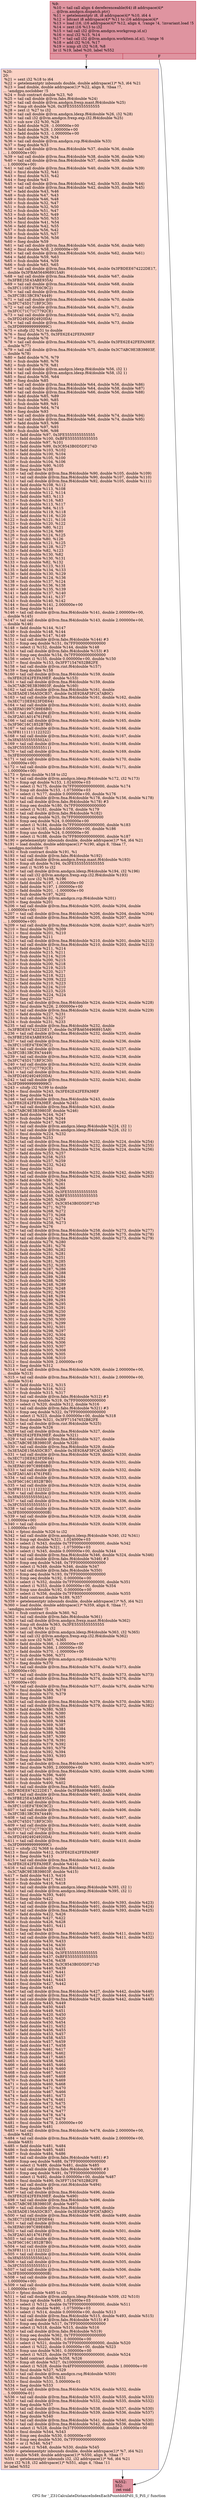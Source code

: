 digraph "CFG for '_Z31CalculateDistanceIndexEachPointdddPdS_S_PiS_i' function" {
	label="CFG for '_Z31CalculateDistanceIndexEachPointdddPdS_S_PiS_i' function";

	Node0x4e2da20 [shape=record,color="#b70d28ff", style=filled, fillcolor="#b70d2870",label="{%9:\l  %10 = tail call align 4 dereferenceable(64) i8 addrspace(4)*\l... @llvm.amdgcn.dispatch.ptr()\l  %11 = getelementptr i8, i8 addrspace(4)* %10, i64 4\l  %12 = bitcast i8 addrspace(4)* %11 to i16 addrspace(4)*\l  %13 = load i16, i16 addrspace(4)* %12, align 4, !range !4, !invariant.load !5\l  %14 = zext i16 %13 to i32\l  %15 = tail call i32 @llvm.amdgcn.workgroup.id.x()\l  %16 = mul i32 %15, %14\l  %17 = tail call i32 @llvm.amdgcn.workitem.id.x(), !range !6\l  %18 = add i32 %16, %17\l  %19 = icmp slt i32 %18, %8\l  br i1 %19, label %20, label %552\l|{<s0>T|<s1>F}}"];
	Node0x4e2da20:s0 -> Node0x4e304e0;
	Node0x4e2da20:s1 -> Node0x4e30570;
	Node0x4e304e0 [shape=record,color="#3d50c3ff", style=filled, fillcolor="#f59c7d70",label="{%20:\l20:                                               \l  %21 = sext i32 %18 to i64\l  %22 = getelementptr inbounds double, double addrspace(1)* %3, i64 %21\l  %23 = load double, double addrspace(1)* %22, align 8, !tbaa !7,\l... !amdgpu.noclobber !5\l  %24 = fsub contract double %23, %0\l  %25 = tail call double @llvm.fabs.f64(double %24)\l  %26 = tail call double @llvm.amdgcn.frexp.mant.f64(double %25)\l  %27 = fcmp olt double %26, 0x3FE5555555555555\l  %28 = zext i1 %27 to i32\l  %29 = tail call double @llvm.amdgcn.ldexp.f64(double %26, i32 %28)\l  %30 = tail call i32 @llvm.amdgcn.frexp.exp.i32.f64(double %25)\l  %31 = sub nsw i32 %30, %28\l  %32 = fadd double %29, -1.000000e+00\l  %33 = fadd double %29, 1.000000e+00\l  %34 = fadd double %33, -1.000000e+00\l  %35 = fsub double %29, %34\l  %36 = tail call double @llvm.amdgcn.rcp.f64(double %33)\l  %37 = fneg double %33\l  %38 = tail call double @llvm.fma.f64(double %37, double %36, double\l... 1.000000e+00)\l  %39 = tail call double @llvm.fma.f64(double %38, double %36, double %36)\l  %40 = tail call double @llvm.fma.f64(double %37, double %39, double\l... 1.000000e+00)\l  %41 = tail call double @llvm.fma.f64(double %40, double %39, double %39)\l  %42 = fmul double %32, %41\l  %43 = fmul double %33, %42\l  %44 = fneg double %43\l  %45 = tail call double @llvm.fma.f64(double %42, double %33, double %44)\l  %46 = tail call double @llvm.fma.f64(double %42, double %35, double %45)\l  %47 = fadd double %43, %46\l  %48 = fsub double %47, %43\l  %49 = fsub double %46, %48\l  %50 = fsub double %32, %47\l  %51 = fsub double %32, %50\l  %52 = fsub double %51, %47\l  %53 = fsub double %52, %49\l  %54 = fadd double %50, %53\l  %55 = fmul double %41, %54\l  %56 = fadd double %42, %55\l  %57 = fsub double %56, %42\l  %58 = fsub double %55, %57\l  %59 = fmul double %56, %56\l  %60 = fneg double %59\l  %61 = tail call double @llvm.fma.f64(double %56, double %56, double %60)\l  %62 = fmul double %58, 2.000000e+00\l  %63 = tail call double @llvm.fma.f64(double %56, double %62, double %61)\l  %64 = fadd double %59, %63\l  %65 = fsub double %64, %59\l  %66 = fsub double %63, %65\l  %67 = tail call double @llvm.fma.f64(double %64, double 0x3FBDEE674222DE17,\l... double 0x3FBA6564968915A9)\l  %68 = tail call double @llvm.fma.f64(double %64, double %67, double\l... 0x3FBE25E43ABE935A)\l  %69 = tail call double @llvm.fma.f64(double %64, double %68, double\l... 0x3FC110EF47E6C9C2)\l  %70 = tail call double @llvm.fma.f64(double %64, double %69, double\l... 0x3FC3B13BCFA74449)\l  %71 = tail call double @llvm.fma.f64(double %64, double %70, double\l... 0x3FC745D171BF3C30)\l  %72 = tail call double @llvm.fma.f64(double %64, double %71, double\l... 0x3FCC71C71C7792CE)\l  %73 = tail call double @llvm.fma.f64(double %64, double %72, double\l... 0x3FD24924924920DA)\l  %74 = tail call double @llvm.fma.f64(double %64, double %73, double\l... 0x3FD999999999999C)\l  %75 = sitofp i32 %31 to double\l  %76 = fmul double %75, 0x3FE62E42FEFA39EF\l  %77 = fneg double %76\l  %78 = tail call double @llvm.fma.f64(double %75, double 0x3FE62E42FEFA39EF,\l... double %77)\l  %79 = tail call double @llvm.fma.f64(double %75, double 0x3C7ABC9E3B39803F,\l... double %78)\l  %80 = fadd double %76, %79\l  %81 = fsub double %80, %76\l  %82 = fsub double %79, %81\l  %83 = tail call double @llvm.amdgcn.ldexp.f64(double %56, i32 1)\l  %84 = tail call double @llvm.amdgcn.ldexp.f64(double %58, i32 1)\l  %85 = fmul double %56, %64\l  %86 = fneg double %85\l  %87 = tail call double @llvm.fma.f64(double %64, double %56, double %86)\l  %88 = tail call double @llvm.fma.f64(double %64, double %58, double %87)\l  %89 = tail call double @llvm.fma.f64(double %66, double %56, double %88)\l  %90 = fadd double %85, %89\l  %91 = fsub double %90, %85\l  %92 = fsub double %89, %91\l  %93 = fmul double %64, %74\l  %94 = fneg double %93\l  %95 = tail call double @llvm.fma.f64(double %64, double %74, double %94)\l  %96 = tail call double @llvm.fma.f64(double %66, double %74, double %95)\l  %97 = fadd double %93, %96\l  %98 = fsub double %97, %93\l  %99 = fsub double %96, %98\l  %100 = fadd double %97, 0x3FE5555555555555\l  %101 = fadd double %100, 0xBFE5555555555555\l  %102 = fsub double %97, %101\l  %103 = fadd double %99, 0x3C8543B0D5DF274D\l  %104 = fadd double %103, %102\l  %105 = fadd double %100, %104\l  %106 = fsub double %105, %100\l  %107 = fsub double %104, %106\l  %108 = fmul double %90, %105\l  %109 = fneg double %108\l  %110 = tail call double @llvm.fma.f64(double %90, double %105, double %109)\l  %111 = tail call double @llvm.fma.f64(double %90, double %107, double %110)\l  %112 = tail call double @llvm.fma.f64(double %92, double %105, double %111)\l  %113 = fadd double %108, %112\l  %114 = fsub double %113, %108\l  %115 = fsub double %112, %114\l  %116 = fadd double %83, %113\l  %117 = fsub double %116, %83\l  %118 = fsub double %113, %117\l  %119 = fadd double %84, %115\l  %120 = fadd double %119, %118\l  %121 = fadd double %116, %120\l  %122 = fsub double %121, %116\l  %123 = fsub double %120, %122\l  %124 = fadd double %80, %121\l  %125 = fsub double %124, %80\l  %126 = fsub double %124, %125\l  %127 = fsub double %80, %126\l  %128 = fsub double %121, %125\l  %129 = fadd double %128, %127\l  %130 = fadd double %82, %123\l  %131 = fsub double %130, %82\l  %132 = fsub double %130, %131\l  %133 = fsub double %82, %132\l  %134 = fsub double %123, %131\l  %135 = fadd double %134, %133\l  %136 = fadd double %130, %129\l  %137 = fadd double %124, %136\l  %138 = fsub double %137, %124\l  %139 = fsub double %136, %138\l  %140 = fadd double %135, %139\l  %141 = fadd double %137, %140\l  %142 = fsub double %141, %137\l  %143 = fsub double %140, %142\l  %144 = fmul double %141, 2.000000e+00\l  %145 = fneg double %144\l  %146 = tail call double @llvm.fma.f64(double %141, double 2.000000e+00,\l... double %145)\l  %147 = tail call double @llvm.fma.f64(double %143, double 2.000000e+00,\l... double %146)\l  %148 = fadd double %144, %147\l  %149 = fsub double %148, %144\l  %150 = fsub double %147, %149\l  %151 = tail call double @llvm.fabs.f64(double %144) #3\l  %152 = fcmp oeq double %151, 0x7FF0000000000000\l  %153 = select i1 %152, double %144, double %148\l  %154 = tail call double @llvm.fabs.f64(double %153) #3\l  %155 = fcmp oeq double %154, 0x7FF0000000000000\l  %156 = select i1 %155, double 0.000000e+00, double %150\l  %157 = fmul double %153, 0x3FF71547652B82FE\l  %158 = tail call double @llvm.rint.f64(double %157)\l  %159 = fneg double %158\l  %160 = tail call double @llvm.fma.f64(double %159, double\l... 0x3FE62E42FEFA39EF, double %153)\l  %161 = tail call double @llvm.fma.f64(double %159, double\l... 0x3C7ABC9E3B39803F, double %160)\l  %162 = tail call double @llvm.fma.f64(double %161, double\l... 0x3E5ADE156A5DCB37, double 0x3E928AF3FCA7AB0C)\l  %163 = tail call double @llvm.fma.f64(double %161, double %162, double\l... 0x3EC71DEE623FDE64)\l  %164 = tail call double @llvm.fma.f64(double %161, double %163, double\l... 0x3EFA01997C89E6B0)\l  %165 = tail call double @llvm.fma.f64(double %161, double %164, double\l... 0x3F2A01A014761F6E)\l  %166 = tail call double @llvm.fma.f64(double %161, double %165, double\l... 0x3F56C16C1852B7B0)\l  %167 = tail call double @llvm.fma.f64(double %161, double %166, double\l... 0x3F81111111122322)\l  %168 = tail call double @llvm.fma.f64(double %161, double %167, double\l... 0x3FA55555555502A1)\l  %169 = tail call double @llvm.fma.f64(double %161, double %168, double\l... 0x3FC5555555555511)\l  %170 = tail call double @llvm.fma.f64(double %161, double %169, double\l... 0x3FE000000000000B)\l  %171 = tail call double @llvm.fma.f64(double %161, double %170, double\l... 1.000000e+00)\l  %172 = tail call double @llvm.fma.f64(double %161, double %171, double\l... 1.000000e+00)\l  %173 = fptosi double %158 to i32\l  %174 = tail call double @llvm.amdgcn.ldexp.f64(double %172, i32 %173)\l  %175 = fcmp ogt double %153, 1.024000e+03\l  %176 = select i1 %175, double 0x7FF0000000000000, double %174\l  %177 = fcmp olt double %153, -1.075000e+03\l  %178 = select i1 %177, double 0.000000e+00, double %176\l  %179 = tail call double @llvm.fma.f64(double %178, double %156, double %178)\l  %180 = tail call double @llvm.fabs.f64(double %178) #3\l  %181 = fcmp oeq double %180, 0x7FF0000000000000\l  %182 = select i1 %181, double %178, double %179\l  %183 = tail call double @llvm.fabs.f64(double %182)\l  %184 = fcmp oeq double %25, 0x7FF0000000000000\l  %185 = fcmp oeq double %24, 0.000000e+00\l  %186 = select i1 %184, double 0x7FF0000000000000, double %183\l  %187 = select i1 %185, double 0.000000e+00, double %186\l  %188 = fcmp uno double %24, 0.000000e+00\l  %189 = select i1 %188, double 0x7FF8000000000000, double %187\l  %190 = getelementptr inbounds double, double addrspace(1)* %4, i64 %21\l  %191 = load double, double addrspace(1)* %190, align 8, !tbaa !7,\l... !amdgpu.noclobber !5\l  %192 = fsub contract double %191, %1\l  %193 = tail call double @llvm.fabs.f64(double %192)\l  %194 = tail call double @llvm.amdgcn.frexp.mant.f64(double %193)\l  %195 = fcmp olt double %194, 0x3FE5555555555555\l  %196 = zext i1 %195 to i32\l  %197 = tail call double @llvm.amdgcn.ldexp.f64(double %194, i32 %196)\l  %198 = tail call i32 @llvm.amdgcn.frexp.exp.i32.f64(double %193)\l  %199 = sub nsw i32 %198, %196\l  %200 = fadd double %197, -1.000000e+00\l  %201 = fadd double %197, 1.000000e+00\l  %202 = fadd double %201, -1.000000e+00\l  %203 = fsub double %197, %202\l  %204 = tail call double @llvm.amdgcn.rcp.f64(double %201)\l  %205 = fneg double %201\l  %206 = tail call double @llvm.fma.f64(double %205, double %204, double\l... 1.000000e+00)\l  %207 = tail call double @llvm.fma.f64(double %206, double %204, double %204)\l  %208 = tail call double @llvm.fma.f64(double %205, double %207, double\l... 1.000000e+00)\l  %209 = tail call double @llvm.fma.f64(double %208, double %207, double %207)\l  %210 = fmul double %200, %209\l  %211 = fmul double %201, %210\l  %212 = fneg double %211\l  %213 = tail call double @llvm.fma.f64(double %210, double %201, double %212)\l  %214 = tail call double @llvm.fma.f64(double %210, double %203, double %213)\l  %215 = fadd double %211, %214\l  %216 = fsub double %215, %211\l  %217 = fsub double %214, %216\l  %218 = fsub double %200, %215\l  %219 = fsub double %200, %218\l  %220 = fsub double %219, %215\l  %221 = fsub double %220, %217\l  %222 = fadd double %218, %221\l  %223 = fmul double %209, %222\l  %224 = fadd double %210, %223\l  %225 = fsub double %224, %210\l  %226 = fsub double %223, %225\l  %227 = fmul double %224, %224\l  %228 = fneg double %227\l  %229 = tail call double @llvm.fma.f64(double %224, double %224, double %228)\l  %230 = fmul double %226, 2.000000e+00\l  %231 = tail call double @llvm.fma.f64(double %224, double %230, double %229)\l  %232 = fadd double %227, %231\l  %233 = fsub double %232, %227\l  %234 = fsub double %231, %233\l  %235 = tail call double @llvm.fma.f64(double %232, double\l... 0x3FBDEE674222DE17, double 0x3FBA6564968915A9)\l  %236 = tail call double @llvm.fma.f64(double %232, double %235, double\l... 0x3FBE25E43ABE935A)\l  %237 = tail call double @llvm.fma.f64(double %232, double %236, double\l... 0x3FC110EF47E6C9C2)\l  %238 = tail call double @llvm.fma.f64(double %232, double %237, double\l... 0x3FC3B13BCFA74449)\l  %239 = tail call double @llvm.fma.f64(double %232, double %238, double\l... 0x3FC745D171BF3C30)\l  %240 = tail call double @llvm.fma.f64(double %232, double %239, double\l... 0x3FCC71C71C7792CE)\l  %241 = tail call double @llvm.fma.f64(double %232, double %240, double\l... 0x3FD24924924920DA)\l  %242 = tail call double @llvm.fma.f64(double %232, double %241, double\l... 0x3FD999999999999C)\l  %243 = sitofp i32 %199 to double\l  %244 = fmul double %243, 0x3FE62E42FEFA39EF\l  %245 = fneg double %244\l  %246 = tail call double @llvm.fma.f64(double %243, double\l... 0x3FE62E42FEFA39EF, double %245)\l  %247 = tail call double @llvm.fma.f64(double %243, double\l... 0x3C7ABC9E3B39803F, double %246)\l  %248 = fadd double %244, %247\l  %249 = fsub double %248, %244\l  %250 = fsub double %247, %249\l  %251 = tail call double @llvm.amdgcn.ldexp.f64(double %224, i32 1)\l  %252 = tail call double @llvm.amdgcn.ldexp.f64(double %226, i32 1)\l  %253 = fmul double %224, %232\l  %254 = fneg double %253\l  %255 = tail call double @llvm.fma.f64(double %232, double %224, double %254)\l  %256 = tail call double @llvm.fma.f64(double %232, double %226, double %255)\l  %257 = tail call double @llvm.fma.f64(double %234, double %224, double %256)\l  %258 = fadd double %253, %257\l  %259 = fsub double %258, %253\l  %260 = fsub double %257, %259\l  %261 = fmul double %232, %242\l  %262 = fneg double %261\l  %263 = tail call double @llvm.fma.f64(double %232, double %242, double %262)\l  %264 = tail call double @llvm.fma.f64(double %234, double %242, double %263)\l  %265 = fadd double %261, %264\l  %266 = fsub double %265, %261\l  %267 = fsub double %264, %266\l  %268 = fadd double %265, 0x3FE5555555555555\l  %269 = fadd double %268, 0xBFE5555555555555\l  %270 = fsub double %265, %269\l  %271 = fadd double %267, 0x3C8543B0D5DF274D\l  %272 = fadd double %271, %270\l  %273 = fadd double %268, %272\l  %274 = fsub double %273, %268\l  %275 = fsub double %272, %274\l  %276 = fmul double %258, %273\l  %277 = fneg double %276\l  %278 = tail call double @llvm.fma.f64(double %258, double %273, double %277)\l  %279 = tail call double @llvm.fma.f64(double %258, double %275, double %278)\l  %280 = tail call double @llvm.fma.f64(double %260, double %273, double %279)\l  %281 = fadd double %276, %280\l  %282 = fsub double %281, %276\l  %283 = fsub double %280, %282\l  %284 = fadd double %251, %281\l  %285 = fsub double %284, %251\l  %286 = fsub double %281, %285\l  %287 = fadd double %252, %283\l  %288 = fadd double %287, %286\l  %289 = fadd double %284, %288\l  %290 = fsub double %289, %284\l  %291 = fsub double %288, %290\l  %292 = fadd double %248, %289\l  %293 = fsub double %292, %248\l  %294 = fsub double %292, %293\l  %295 = fsub double %248, %294\l  %296 = fsub double %289, %293\l  %297 = fadd double %296, %295\l  %298 = fadd double %250, %291\l  %299 = fsub double %298, %250\l  %300 = fsub double %298, %299\l  %301 = fsub double %250, %300\l  %302 = fsub double %291, %299\l  %303 = fadd double %302, %301\l  %304 = fadd double %298, %297\l  %305 = fadd double %292, %304\l  %306 = fsub double %305, %292\l  %307 = fsub double %304, %306\l  %308 = fadd double %303, %307\l  %309 = fadd double %305, %308\l  %310 = fsub double %309, %305\l  %311 = fsub double %308, %310\l  %312 = fmul double %309, 2.000000e+00\l  %313 = fneg double %312\l  %314 = tail call double @llvm.fma.f64(double %309, double 2.000000e+00,\l... double %313)\l  %315 = tail call double @llvm.fma.f64(double %311, double 2.000000e+00,\l... double %314)\l  %316 = fadd double %312, %315\l  %317 = fsub double %316, %312\l  %318 = fsub double %315, %317\l  %319 = tail call double @llvm.fabs.f64(double %312) #3\l  %320 = fcmp oeq double %319, 0x7FF0000000000000\l  %321 = select i1 %320, double %312, double %316\l  %322 = tail call double @llvm.fabs.f64(double %321) #3\l  %323 = fcmp oeq double %322, 0x7FF0000000000000\l  %324 = select i1 %323, double 0.000000e+00, double %318\l  %325 = fmul double %321, 0x3FF71547652B82FE\l  %326 = tail call double @llvm.rint.f64(double %325)\l  %327 = fneg double %326\l  %328 = tail call double @llvm.fma.f64(double %327, double\l... 0x3FE62E42FEFA39EF, double %321)\l  %329 = tail call double @llvm.fma.f64(double %327, double\l... 0x3C7ABC9E3B39803F, double %328)\l  %330 = tail call double @llvm.fma.f64(double %329, double\l... 0x3E5ADE156A5DCB37, double 0x3E928AF3FCA7AB0C)\l  %331 = tail call double @llvm.fma.f64(double %329, double %330, double\l... 0x3EC71DEE623FDE64)\l  %332 = tail call double @llvm.fma.f64(double %329, double %331, double\l... 0x3EFA01997C89E6B0)\l  %333 = tail call double @llvm.fma.f64(double %329, double %332, double\l... 0x3F2A01A014761F6E)\l  %334 = tail call double @llvm.fma.f64(double %329, double %333, double\l... 0x3F56C16C1852B7B0)\l  %335 = tail call double @llvm.fma.f64(double %329, double %334, double\l... 0x3F81111111122322)\l  %336 = tail call double @llvm.fma.f64(double %329, double %335, double\l... 0x3FA55555555502A1)\l  %337 = tail call double @llvm.fma.f64(double %329, double %336, double\l... 0x3FC5555555555511)\l  %338 = tail call double @llvm.fma.f64(double %329, double %337, double\l... 0x3FE000000000000B)\l  %339 = tail call double @llvm.fma.f64(double %329, double %338, double\l... 1.000000e+00)\l  %340 = tail call double @llvm.fma.f64(double %329, double %339, double\l... 1.000000e+00)\l  %341 = fptosi double %326 to i32\l  %342 = tail call double @llvm.amdgcn.ldexp.f64(double %340, i32 %341)\l  %343 = fcmp ogt double %321, 1.024000e+03\l  %344 = select i1 %343, double 0x7FF0000000000000, double %342\l  %345 = fcmp olt double %321, -1.075000e+03\l  %346 = select i1 %345, double 0.000000e+00, double %344\l  %347 = tail call double @llvm.fma.f64(double %346, double %324, double %346)\l  %348 = tail call double @llvm.fabs.f64(double %346) #3\l  %349 = fcmp oeq double %348, 0x7FF0000000000000\l  %350 = select i1 %349, double %346, double %347\l  %351 = tail call double @llvm.fabs.f64(double %350)\l  %352 = fcmp oeq double %193, 0x7FF0000000000000\l  %353 = fcmp oeq double %192, 0.000000e+00\l  %354 = select i1 %352, double 0x7FF0000000000000, double %351\l  %355 = select i1 %353, double 0.000000e+00, double %354\l  %356 = fcmp uno double %192, 0.000000e+00\l  %357 = select i1 %356, double 0x7FF8000000000000, double %355\l  %358 = fadd contract double %189, %357\l  %359 = getelementptr inbounds double, double addrspace(1)* %5, i64 %21\l  %360 = load double, double addrspace(1)* %359, align 8, !tbaa !7,\l... !amdgpu.noclobber !5\l  %361 = fsub contract double %360, %2\l  %362 = tail call double @llvm.fabs.f64(double %361)\l  %363 = tail call double @llvm.amdgcn.frexp.mant.f64(double %362)\l  %364 = fcmp olt double %363, 0x3FE5555555555555\l  %365 = zext i1 %364 to i32\l  %366 = tail call double @llvm.amdgcn.ldexp.f64(double %363, i32 %365)\l  %367 = tail call i32 @llvm.amdgcn.frexp.exp.i32.f64(double %362)\l  %368 = sub nsw i32 %367, %365\l  %369 = fadd double %366, -1.000000e+00\l  %370 = fadd double %366, 1.000000e+00\l  %371 = fadd double %370, -1.000000e+00\l  %372 = fsub double %366, %371\l  %373 = tail call double @llvm.amdgcn.rcp.f64(double %370)\l  %374 = fneg double %370\l  %375 = tail call double @llvm.fma.f64(double %374, double %373, double\l... 1.000000e+00)\l  %376 = tail call double @llvm.fma.f64(double %375, double %373, double %373)\l  %377 = tail call double @llvm.fma.f64(double %374, double %376, double\l... 1.000000e+00)\l  %378 = tail call double @llvm.fma.f64(double %377, double %376, double %376)\l  %379 = fmul double %369, %378\l  %380 = fmul double %370, %379\l  %381 = fneg double %380\l  %382 = tail call double @llvm.fma.f64(double %379, double %370, double %381)\l  %383 = tail call double @llvm.fma.f64(double %379, double %372, double %382)\l  %384 = fadd double %380, %383\l  %385 = fsub double %384, %380\l  %386 = fsub double %383, %385\l  %387 = fsub double %369, %384\l  %388 = fsub double %369, %387\l  %389 = fsub double %388, %384\l  %390 = fsub double %389, %386\l  %391 = fadd double %387, %390\l  %392 = fmul double %378, %391\l  %393 = fadd double %379, %392\l  %394 = fsub double %393, %379\l  %395 = fsub double %392, %394\l  %396 = fmul double %393, %393\l  %397 = fneg double %396\l  %398 = tail call double @llvm.fma.f64(double %393, double %393, double %397)\l  %399 = fmul double %395, 2.000000e+00\l  %400 = tail call double @llvm.fma.f64(double %393, double %399, double %398)\l  %401 = fadd double %396, %400\l  %402 = fsub double %401, %396\l  %403 = fsub double %400, %402\l  %404 = tail call double @llvm.fma.f64(double %401, double\l... 0x3FBDEE674222DE17, double 0x3FBA6564968915A9)\l  %405 = tail call double @llvm.fma.f64(double %401, double %404, double\l... 0x3FBE25E43ABE935A)\l  %406 = tail call double @llvm.fma.f64(double %401, double %405, double\l... 0x3FC110EF47E6C9C2)\l  %407 = tail call double @llvm.fma.f64(double %401, double %406, double\l... 0x3FC3B13BCFA74449)\l  %408 = tail call double @llvm.fma.f64(double %401, double %407, double\l... 0x3FC745D171BF3C30)\l  %409 = tail call double @llvm.fma.f64(double %401, double %408, double\l... 0x3FCC71C71C7792CE)\l  %410 = tail call double @llvm.fma.f64(double %401, double %409, double\l... 0x3FD24924924920DA)\l  %411 = tail call double @llvm.fma.f64(double %401, double %410, double\l... 0x3FD999999999999C)\l  %412 = sitofp i32 %368 to double\l  %413 = fmul double %412, 0x3FE62E42FEFA39EF\l  %414 = fneg double %413\l  %415 = tail call double @llvm.fma.f64(double %412, double\l... 0x3FE62E42FEFA39EF, double %414)\l  %416 = tail call double @llvm.fma.f64(double %412, double\l... 0x3C7ABC9E3B39803F, double %415)\l  %417 = fadd double %413, %416\l  %418 = fsub double %417, %413\l  %419 = fsub double %416, %418\l  %420 = tail call double @llvm.amdgcn.ldexp.f64(double %393, i32 1)\l  %421 = tail call double @llvm.amdgcn.ldexp.f64(double %395, i32 1)\l  %422 = fmul double %393, %401\l  %423 = fneg double %422\l  %424 = tail call double @llvm.fma.f64(double %401, double %393, double %423)\l  %425 = tail call double @llvm.fma.f64(double %401, double %395, double %424)\l  %426 = tail call double @llvm.fma.f64(double %403, double %393, double %425)\l  %427 = fadd double %422, %426\l  %428 = fsub double %427, %422\l  %429 = fsub double %426, %428\l  %430 = fmul double %401, %411\l  %431 = fneg double %430\l  %432 = tail call double @llvm.fma.f64(double %401, double %411, double %431)\l  %433 = tail call double @llvm.fma.f64(double %403, double %411, double %432)\l  %434 = fadd double %430, %433\l  %435 = fsub double %434, %430\l  %436 = fsub double %433, %435\l  %437 = fadd double %434, 0x3FE5555555555555\l  %438 = fadd double %437, 0xBFE5555555555555\l  %439 = fsub double %434, %438\l  %440 = fadd double %436, 0x3C8543B0D5DF274D\l  %441 = fadd double %440, %439\l  %442 = fadd double %437, %441\l  %443 = fsub double %442, %437\l  %444 = fsub double %441, %443\l  %445 = fmul double %427, %442\l  %446 = fneg double %445\l  %447 = tail call double @llvm.fma.f64(double %427, double %442, double %446)\l  %448 = tail call double @llvm.fma.f64(double %427, double %444, double %447)\l  %449 = tail call double @llvm.fma.f64(double %429, double %442, double %448)\l  %450 = fadd double %445, %449\l  %451 = fsub double %450, %445\l  %452 = fsub double %449, %451\l  %453 = fadd double %420, %450\l  %454 = fsub double %453, %420\l  %455 = fsub double %450, %454\l  %456 = fadd double %421, %452\l  %457 = fadd double %456, %455\l  %458 = fadd double %453, %457\l  %459 = fsub double %458, %453\l  %460 = fsub double %457, %459\l  %461 = fadd double %417, %458\l  %462 = fsub double %461, %417\l  %463 = fsub double %461, %462\l  %464 = fsub double %417, %463\l  %465 = fsub double %458, %462\l  %466 = fadd double %465, %464\l  %467 = fadd double %419, %460\l  %468 = fsub double %467, %419\l  %469 = fsub double %467, %468\l  %470 = fsub double %419, %469\l  %471 = fsub double %460, %468\l  %472 = fadd double %471, %470\l  %473 = fadd double %467, %466\l  %474 = fadd double %461, %473\l  %475 = fsub double %474, %461\l  %476 = fsub double %473, %475\l  %477 = fadd double %472, %476\l  %478 = fadd double %474, %477\l  %479 = fsub double %478, %474\l  %480 = fsub double %477, %479\l  %481 = fmul double %478, 2.000000e+00\l  %482 = fneg double %481\l  %483 = tail call double @llvm.fma.f64(double %478, double 2.000000e+00,\l... double %482)\l  %484 = tail call double @llvm.fma.f64(double %480, double 2.000000e+00,\l... double %483)\l  %485 = fadd double %481, %484\l  %486 = fsub double %485, %481\l  %487 = fsub double %484, %486\l  %488 = tail call double @llvm.fabs.f64(double %481) #3\l  %489 = fcmp oeq double %488, 0x7FF0000000000000\l  %490 = select i1 %489, double %481, double %485\l  %491 = tail call double @llvm.fabs.f64(double %490) #3\l  %492 = fcmp oeq double %491, 0x7FF0000000000000\l  %493 = select i1 %492, double 0.000000e+00, double %487\l  %494 = fmul double %490, 0x3FF71547652B82FE\l  %495 = tail call double @llvm.rint.f64(double %494)\l  %496 = fneg double %495\l  %497 = tail call double @llvm.fma.f64(double %496, double\l... 0x3FE62E42FEFA39EF, double %490)\l  %498 = tail call double @llvm.fma.f64(double %496, double\l... 0x3C7ABC9E3B39803F, double %497)\l  %499 = tail call double @llvm.fma.f64(double %498, double\l... 0x3E5ADE156A5DCB37, double 0x3E928AF3FCA7AB0C)\l  %500 = tail call double @llvm.fma.f64(double %498, double %499, double\l... 0x3EC71DEE623FDE64)\l  %501 = tail call double @llvm.fma.f64(double %498, double %500, double\l... 0x3EFA01997C89E6B0)\l  %502 = tail call double @llvm.fma.f64(double %498, double %501, double\l... 0x3F2A01A014761F6E)\l  %503 = tail call double @llvm.fma.f64(double %498, double %502, double\l... 0x3F56C16C1852B7B0)\l  %504 = tail call double @llvm.fma.f64(double %498, double %503, double\l... 0x3F81111111122322)\l  %505 = tail call double @llvm.fma.f64(double %498, double %504, double\l... 0x3FA55555555502A1)\l  %506 = tail call double @llvm.fma.f64(double %498, double %505, double\l... 0x3FC5555555555511)\l  %507 = tail call double @llvm.fma.f64(double %498, double %506, double\l... 0x3FE000000000000B)\l  %508 = tail call double @llvm.fma.f64(double %498, double %507, double\l... 1.000000e+00)\l  %509 = tail call double @llvm.fma.f64(double %498, double %508, double\l... 1.000000e+00)\l  %510 = fptosi double %495 to i32\l  %511 = tail call double @llvm.amdgcn.ldexp.f64(double %509, i32 %510)\l  %512 = fcmp ogt double %490, 1.024000e+03\l  %513 = select i1 %512, double 0x7FF0000000000000, double %511\l  %514 = fcmp olt double %490, -1.075000e+03\l  %515 = select i1 %514, double 0.000000e+00, double %513\l  %516 = tail call double @llvm.fma.f64(double %515, double %493, double %515)\l  %517 = tail call double @llvm.fabs.f64(double %515) #3\l  %518 = fcmp oeq double %517, 0x7FF0000000000000\l  %519 = select i1 %518, double %515, double %516\l  %520 = tail call double @llvm.fabs.f64(double %519)\l  %521 = fcmp oeq double %362, 0x7FF0000000000000\l  %522 = fcmp oeq double %361, 0.000000e+00\l  %523 = select i1 %521, double 0x7FF0000000000000, double %520\l  %524 = select i1 %522, double 0.000000e+00, double %523\l  %525 = fcmp uno double %361, 0.000000e+00\l  %526 = select i1 %525, double 0x7FF8000000000000, double %524\l  %527 = fadd contract double %358, %526\l  %528 = fcmp olt double %527, 0x1000000000000000\l  %529 = select i1 %528, double 0x4FF0000000000000, double 1.000000e+00\l  %530 = fmul double %527, %529\l  %531 = tail call double @llvm.amdgcn.rsq.f64(double %530)\l  %532 = fmul double %530, %531\l  %533 = fmul double %531, 5.000000e-01\l  %534 = fneg double %533\l  %535 = tail call double @llvm.fma.f64(double %534, double %532, double\l... 5.000000e-01)\l  %536 = tail call double @llvm.fma.f64(double %533, double %535, double %533)\l  %537 = tail call double @llvm.fma.f64(double %532, double %535, double %532)\l  %538 = fneg double %537\l  %539 = tail call double @llvm.fma.f64(double %538, double %537, double %530)\l  %540 = tail call double @llvm.fma.f64(double %539, double %536, double %537)\l  %541 = fneg double %540\l  %542 = tail call double @llvm.fma.f64(double %541, double %540, double %530)\l  %543 = tail call double @llvm.fma.f64(double %542, double %536, double %540)\l  %544 = select i1 %528, double 0x37F0000000000000, double 1.000000e+00\l  %545 = fmul double %544, %543\l  %546 = fcmp oeq double %530, 0.000000e+00\l  %547 = fcmp oeq double %530, 0x7FF0000000000000\l  %548 = or i1 %546, %547\l  %549 = select i1 %548, double %530, double %545\l  %550 = getelementptr inbounds double, double addrspace(1)* %7, i64 %21\l  store double %549, double addrspace(1)* %550, align 8, !tbaa !7\l  %551 = getelementptr inbounds i32, i32 addrspace(1)* %6, i64 %21\l  store i32 %18, i32 addrspace(1)* %551, align 4, !tbaa !11\l  br label %552\l}"];
	Node0x4e304e0 -> Node0x4e30570;
	Node0x4e30570 [shape=record,color="#b70d28ff", style=filled, fillcolor="#b70d2870",label="{%552:\l552:                                              \l  ret void\l}"];
}
